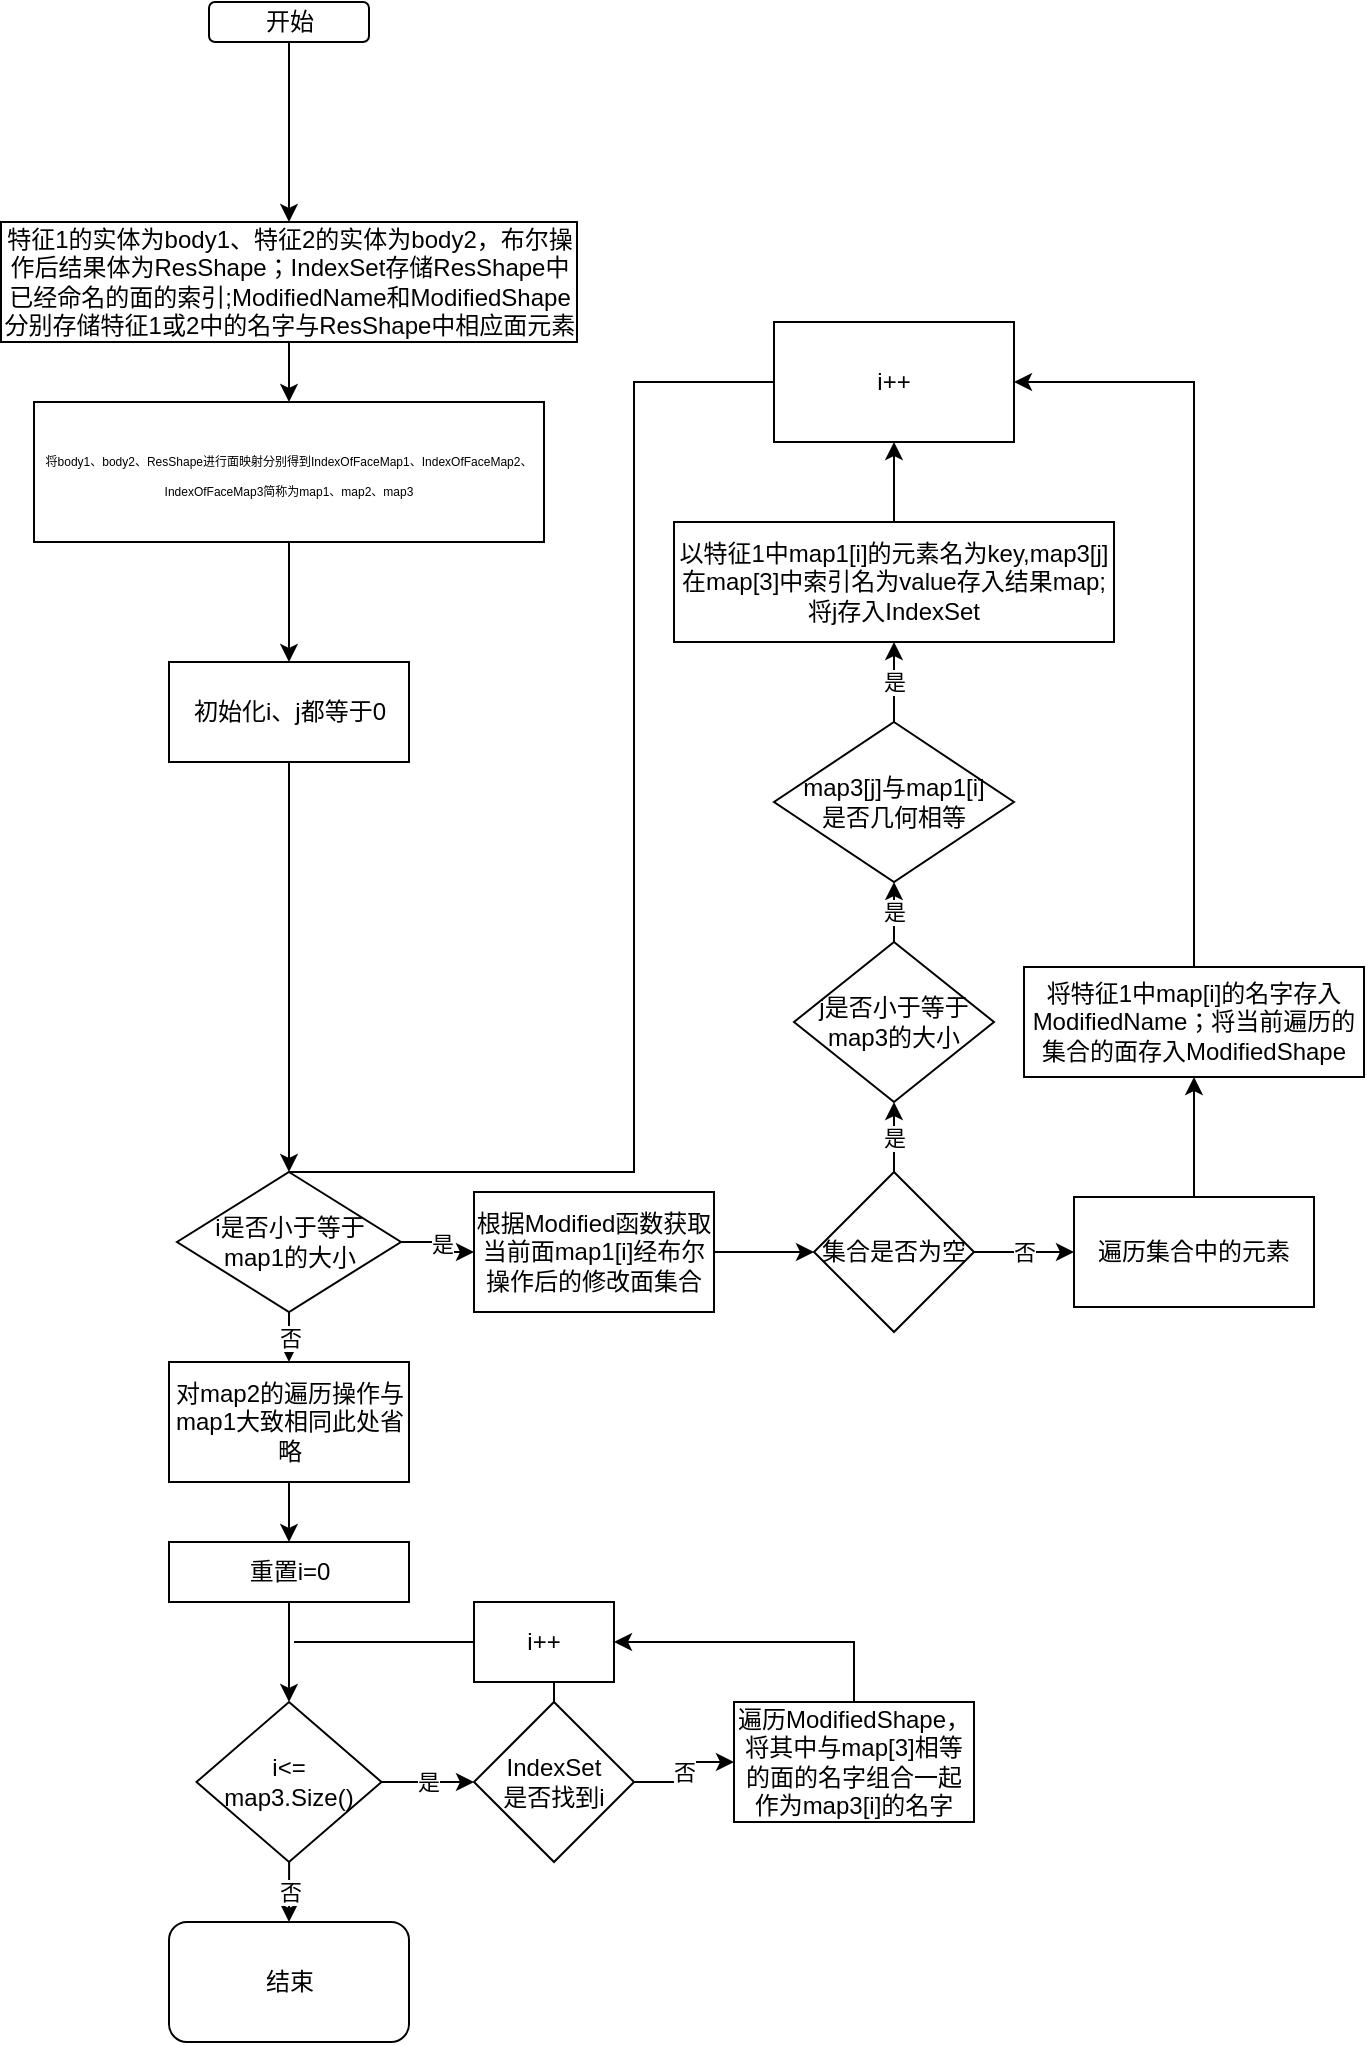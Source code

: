 <mxfile version="21.0.8" type="github">
  <diagram name="第 1 页" id="_Mh3rlw3rDL7OMKS7EPb">
    <mxGraphModel dx="1981" dy="1748" grid="1" gridSize="10" guides="1" tooltips="1" connect="1" arrows="1" fold="1" page="1" pageScale="1" pageWidth="827" pageHeight="1169" math="0" shadow="0">
      <root>
        <mxCell id="0" />
        <mxCell id="1" parent="0" />
        <mxCell id="zeZFywTTIwXV4-_s_FP3-36" style="edgeStyle=orthogonalEdgeStyle;rounded=0;orthogonalLoop=1;jettySize=auto;html=1;entryX=0.5;entryY=0;entryDx=0;entryDy=0;" edge="1" parent="1" source="zeZFywTTIwXV4-_s_FP3-1" target="zeZFywTTIwXV4-_s_FP3-35">
          <mxGeometry relative="1" as="geometry" />
        </mxCell>
        <mxCell id="zeZFywTTIwXV4-_s_FP3-1" value="开始" style="rounded=1;whiteSpace=wrap;html=1;" vertex="1" parent="1">
          <mxGeometry x="-32.5" y="-170" width="80" height="20" as="geometry" />
        </mxCell>
        <mxCell id="zeZFywTTIwXV4-_s_FP3-10" style="edgeStyle=orthogonalEdgeStyle;rounded=0;orthogonalLoop=1;jettySize=auto;html=1;entryX=0.5;entryY=0;entryDx=0;entryDy=0;" edge="1" parent="1" source="zeZFywTTIwXV4-_s_FP3-3" target="zeZFywTTIwXV4-_s_FP3-9">
          <mxGeometry relative="1" as="geometry" />
        </mxCell>
        <mxCell id="zeZFywTTIwXV4-_s_FP3-3" value="&lt;font style=&quot;font-size: 6px;&quot;&gt;将body1、body2、ResShape进行面映射分别得到IndexOfFaceMap1、IndexOfFaceMap2、IndexOfFaceMap3简称为map1、map2、map3&lt;/font&gt;" style="rounded=0;whiteSpace=wrap;html=1;" vertex="1" parent="1">
          <mxGeometry x="-120" y="30" width="255" height="70" as="geometry" />
        </mxCell>
        <mxCell id="zeZFywTTIwXV4-_s_FP3-13" value="否" style="edgeStyle=orthogonalEdgeStyle;rounded=0;orthogonalLoop=1;jettySize=auto;html=1;entryX=0.5;entryY=0;entryDx=0;entryDy=0;" edge="1" parent="1" source="zeZFywTTIwXV4-_s_FP3-5" target="zeZFywTTIwXV4-_s_FP3-46">
          <mxGeometry relative="1" as="geometry">
            <mxPoint x="7.5" y="555" as="targetPoint" />
          </mxGeometry>
        </mxCell>
        <mxCell id="zeZFywTTIwXV4-_s_FP3-14" value="是" style="edgeStyle=orthogonalEdgeStyle;rounded=0;orthogonalLoop=1;jettySize=auto;html=1;entryX=0;entryY=0.5;entryDx=0;entryDy=0;" edge="1" parent="1" source="zeZFywTTIwXV4-_s_FP3-5" target="zeZFywTTIwXV4-_s_FP3-16">
          <mxGeometry relative="1" as="geometry">
            <mxPoint x="100" y="455" as="targetPoint" />
          </mxGeometry>
        </mxCell>
        <mxCell id="zeZFywTTIwXV4-_s_FP3-5" value="i是否小于等于&lt;br&gt;map1的大小" style="rhombus;whiteSpace=wrap;html=1;" vertex="1" parent="1">
          <mxGeometry x="-48.5" y="415" width="112" height="70" as="geometry" />
        </mxCell>
        <mxCell id="zeZFywTTIwXV4-_s_FP3-7" style="edgeStyle=orthogonalEdgeStyle;rounded=0;orthogonalLoop=1;jettySize=auto;html=1;exitX=0.5;exitY=1;exitDx=0;exitDy=0;" edge="1" parent="1" source="zeZFywTTIwXV4-_s_FP3-1" target="zeZFywTTIwXV4-_s_FP3-1">
          <mxGeometry relative="1" as="geometry" />
        </mxCell>
        <mxCell id="zeZFywTTIwXV4-_s_FP3-12" style="edgeStyle=orthogonalEdgeStyle;rounded=0;orthogonalLoop=1;jettySize=auto;html=1;entryX=0.5;entryY=0;entryDx=0;entryDy=0;" edge="1" parent="1" source="zeZFywTTIwXV4-_s_FP3-9" target="zeZFywTTIwXV4-_s_FP3-5">
          <mxGeometry relative="1" as="geometry" />
        </mxCell>
        <mxCell id="zeZFywTTIwXV4-_s_FP3-9" value="初始化i、j都等于0" style="rounded=0;whiteSpace=wrap;html=1;" vertex="1" parent="1">
          <mxGeometry x="-52.5" y="160" width="120" height="50" as="geometry" />
        </mxCell>
        <mxCell id="zeZFywTTIwXV4-_s_FP3-17" style="edgeStyle=orthogonalEdgeStyle;rounded=0;orthogonalLoop=1;jettySize=auto;html=1;entryX=0;entryY=0.5;entryDx=0;entryDy=0;" edge="1" parent="1" source="zeZFywTTIwXV4-_s_FP3-16" target="zeZFywTTIwXV4-_s_FP3-18">
          <mxGeometry relative="1" as="geometry">
            <mxPoint x="260" y="455" as="targetPoint" />
          </mxGeometry>
        </mxCell>
        <mxCell id="zeZFywTTIwXV4-_s_FP3-16" value="根据Modified函数获取当前面map1[i]经布尔操作后的修改面集合" style="rounded=0;whiteSpace=wrap;html=1;" vertex="1" parent="1">
          <mxGeometry x="100" y="425" width="120" height="60" as="geometry" />
        </mxCell>
        <mxCell id="zeZFywTTIwXV4-_s_FP3-19" value="否" style="edgeStyle=orthogonalEdgeStyle;rounded=0;orthogonalLoop=1;jettySize=auto;html=1;entryX=0;entryY=0.5;entryDx=0;entryDy=0;" edge="1" parent="1" source="zeZFywTTIwXV4-_s_FP3-18" target="zeZFywTTIwXV4-_s_FP3-20">
          <mxGeometry relative="1" as="geometry">
            <mxPoint x="400" y="455" as="targetPoint" />
          </mxGeometry>
        </mxCell>
        <mxCell id="zeZFywTTIwXV4-_s_FP3-29" value="是" style="edgeStyle=orthogonalEdgeStyle;rounded=0;orthogonalLoop=1;jettySize=auto;html=1;entryX=0.5;entryY=1;entryDx=0;entryDy=0;" edge="1" parent="1" source="zeZFywTTIwXV4-_s_FP3-18" target="zeZFywTTIwXV4-_s_FP3-28">
          <mxGeometry relative="1" as="geometry" />
        </mxCell>
        <mxCell id="zeZFywTTIwXV4-_s_FP3-18" value="集合是否为空" style="rhombus;whiteSpace=wrap;html=1;" vertex="1" parent="1">
          <mxGeometry x="270" y="415" width="80" height="80" as="geometry" />
        </mxCell>
        <mxCell id="zeZFywTTIwXV4-_s_FP3-47" style="edgeStyle=orthogonalEdgeStyle;rounded=0;orthogonalLoop=1;jettySize=auto;html=1;entryX=0.5;entryY=1;entryDx=0;entryDy=0;" edge="1" parent="1" source="zeZFywTTIwXV4-_s_FP3-20" target="zeZFywTTIwXV4-_s_FP3-41">
          <mxGeometry relative="1" as="geometry" />
        </mxCell>
        <mxCell id="zeZFywTTIwXV4-_s_FP3-20" value="遍历集合中的元素" style="rounded=0;whiteSpace=wrap;html=1;" vertex="1" parent="1">
          <mxGeometry x="400" y="427.5" width="120" height="55" as="geometry" />
        </mxCell>
        <mxCell id="zeZFywTTIwXV4-_s_FP3-24" style="edgeStyle=orthogonalEdgeStyle;rounded=0;orthogonalLoop=1;jettySize=auto;html=1;entryX=0.5;entryY=1;entryDx=0;entryDy=0;" edge="1" parent="1" source="zeZFywTTIwXV4-_s_FP3-22" target="zeZFywTTIwXV4-_s_FP3-25">
          <mxGeometry relative="1" as="geometry">
            <mxPoint x="310" y="290" as="targetPoint" />
          </mxGeometry>
        </mxCell>
        <mxCell id="zeZFywTTIwXV4-_s_FP3-22" value="以特征1中map1[i]的元素名为key,map3[j]在map[3]中索引名为value存入结果map;&lt;br&gt;将j存入IndexSet" style="rounded=0;whiteSpace=wrap;html=1;" vertex="1" parent="1">
          <mxGeometry x="200" y="90" width="220" height="60" as="geometry" />
        </mxCell>
        <mxCell id="zeZFywTTIwXV4-_s_FP3-25" value="i++" style="rounded=0;whiteSpace=wrap;html=1;" vertex="1" parent="1">
          <mxGeometry x="250" y="-10" width="120" height="60" as="geometry" />
        </mxCell>
        <mxCell id="zeZFywTTIwXV4-_s_FP3-30" value="是" style="edgeStyle=orthogonalEdgeStyle;rounded=0;orthogonalLoop=1;jettySize=auto;html=1;exitX=0.5;exitY=0;exitDx=0;exitDy=0;entryX=0.5;entryY=1;entryDx=0;entryDy=0;" edge="1" parent="1" source="zeZFywTTIwXV4-_s_FP3-28" target="zeZFywTTIwXV4-_s_FP3-32">
          <mxGeometry relative="1" as="geometry">
            <mxPoint x="310" y="250" as="targetPoint" />
          </mxGeometry>
        </mxCell>
        <mxCell id="zeZFywTTIwXV4-_s_FP3-28" value="j是否小于等于&lt;br&gt;map3的大小" style="rhombus;whiteSpace=wrap;html=1;" vertex="1" parent="1">
          <mxGeometry x="260" y="300" width="100" height="80" as="geometry" />
        </mxCell>
        <mxCell id="zeZFywTTIwXV4-_s_FP3-34" value="是" style="edgeStyle=orthogonalEdgeStyle;rounded=0;orthogonalLoop=1;jettySize=auto;html=1;" edge="1" parent="1" source="zeZFywTTIwXV4-_s_FP3-32" target="zeZFywTTIwXV4-_s_FP3-22">
          <mxGeometry relative="1" as="geometry" />
        </mxCell>
        <mxCell id="zeZFywTTIwXV4-_s_FP3-32" value="map3[j]与map1[i]&lt;br&gt;是否几何相等" style="rhombus;whiteSpace=wrap;html=1;" vertex="1" parent="1">
          <mxGeometry x="250" y="190" width="120" height="80" as="geometry" />
        </mxCell>
        <mxCell id="zeZFywTTIwXV4-_s_FP3-37" style="edgeStyle=orthogonalEdgeStyle;rounded=0;orthogonalLoop=1;jettySize=auto;html=1;entryX=0.5;entryY=0;entryDx=0;entryDy=0;" edge="1" parent="1" source="zeZFywTTIwXV4-_s_FP3-35" target="zeZFywTTIwXV4-_s_FP3-3">
          <mxGeometry relative="1" as="geometry" />
        </mxCell>
        <mxCell id="zeZFywTTIwXV4-_s_FP3-35" value="特征1的实体为body1、特征2的实体为body2，布尔操作后结果体为ResShape；IndexSet存储ResShape中已经命名的面的索引;ModifiedName和ModifiedShape分别存储特征1或2中的名字与ResShape中相应面元素" style="rounded=0;whiteSpace=wrap;html=1;" vertex="1" parent="1">
          <mxGeometry x="-136.5" y="-60" width="288" height="60" as="geometry" />
        </mxCell>
        <mxCell id="zeZFywTTIwXV4-_s_FP3-39" value="" style="endArrow=none;html=1;rounded=0;edgeStyle=orthogonalEdgeStyle;entryX=0;entryY=0.5;entryDx=0;entryDy=0;exitX=0.5;exitY=0;exitDx=0;exitDy=0;" edge="1" parent="1" source="zeZFywTTIwXV4-_s_FP3-5" target="zeZFywTTIwXV4-_s_FP3-25">
          <mxGeometry width="50" height="50" relative="1" as="geometry">
            <mxPoint x="100" y="320" as="sourcePoint" />
            <mxPoint x="150" y="270" as="targetPoint" />
            <Array as="points">
              <mxPoint x="180" y="415" />
              <mxPoint x="180" y="20" />
            </Array>
          </mxGeometry>
        </mxCell>
        <mxCell id="zeZFywTTIwXV4-_s_FP3-42" style="edgeStyle=orthogonalEdgeStyle;rounded=0;orthogonalLoop=1;jettySize=auto;html=1;entryX=1;entryY=0.5;entryDx=0;entryDy=0;" edge="1" parent="1" source="zeZFywTTIwXV4-_s_FP3-41" target="zeZFywTTIwXV4-_s_FP3-25">
          <mxGeometry relative="1" as="geometry">
            <Array as="points">
              <mxPoint x="460" y="20" />
            </Array>
          </mxGeometry>
        </mxCell>
        <mxCell id="zeZFywTTIwXV4-_s_FP3-41" value="将特征1中map[i]的名字存入ModifiedName；将当前遍历的集合的面存入ModifiedShape" style="rounded=0;whiteSpace=wrap;html=1;" vertex="1" parent="1">
          <mxGeometry x="375" y="312.5" width="170" height="55" as="geometry" />
        </mxCell>
        <mxCell id="zeZFywTTIwXV4-_s_FP3-48" style="edgeStyle=orthogonalEdgeStyle;rounded=0;orthogonalLoop=1;jettySize=auto;html=1;entryX=0.5;entryY=0;entryDx=0;entryDy=0;" edge="1" parent="1" source="zeZFywTTIwXV4-_s_FP3-46" target="zeZFywTTIwXV4-_s_FP3-49">
          <mxGeometry relative="1" as="geometry">
            <mxPoint x="7.5" y="610" as="targetPoint" />
          </mxGeometry>
        </mxCell>
        <mxCell id="zeZFywTTIwXV4-_s_FP3-46" value="对map2的遍历操作与map1大致相同此处省略" style="rounded=0;whiteSpace=wrap;html=1;" vertex="1" parent="1">
          <mxGeometry x="-52.5" y="510" width="120" height="60" as="geometry" />
        </mxCell>
        <mxCell id="zeZFywTTIwXV4-_s_FP3-50" style="edgeStyle=orthogonalEdgeStyle;rounded=0;orthogonalLoop=1;jettySize=auto;html=1;entryX=0.5;entryY=0;entryDx=0;entryDy=0;" edge="1" parent="1" source="zeZFywTTIwXV4-_s_FP3-49" target="zeZFywTTIwXV4-_s_FP3-51">
          <mxGeometry relative="1" as="geometry">
            <mxPoint x="7.5" y="670" as="targetPoint" />
          </mxGeometry>
        </mxCell>
        <mxCell id="zeZFywTTIwXV4-_s_FP3-49" value="重置i=0" style="rounded=0;whiteSpace=wrap;html=1;" vertex="1" parent="1">
          <mxGeometry x="-52.5" y="600" width="120" height="30" as="geometry" />
        </mxCell>
        <mxCell id="zeZFywTTIwXV4-_s_FP3-52" value="是" style="edgeStyle=orthogonalEdgeStyle;rounded=0;orthogonalLoop=1;jettySize=auto;html=1;entryX=0;entryY=0.5;entryDx=0;entryDy=0;" edge="1" parent="1" source="zeZFywTTIwXV4-_s_FP3-51" target="zeZFywTTIwXV4-_s_FP3-54">
          <mxGeometry relative="1" as="geometry">
            <mxPoint x="80" y="700" as="targetPoint" />
          </mxGeometry>
        </mxCell>
        <mxCell id="zeZFywTTIwXV4-_s_FP3-61" value="否" style="edgeStyle=orthogonalEdgeStyle;rounded=0;orthogonalLoop=1;jettySize=auto;html=1;entryX=0.5;entryY=0;entryDx=0;entryDy=0;" edge="1" parent="1" source="zeZFywTTIwXV4-_s_FP3-51" target="zeZFywTTIwXV4-_s_FP3-60">
          <mxGeometry relative="1" as="geometry" />
        </mxCell>
        <mxCell id="zeZFywTTIwXV4-_s_FP3-51" value="i&amp;lt;=&lt;br&gt;map3.Size()" style="rhombus;whiteSpace=wrap;html=1;" vertex="1" parent="1">
          <mxGeometry x="-38.75" y="680" width="92.5" height="80" as="geometry" />
        </mxCell>
        <mxCell id="zeZFywTTIwXV4-_s_FP3-55" value="否" style="edgeStyle=orthogonalEdgeStyle;rounded=0;orthogonalLoop=1;jettySize=auto;html=1;entryX=0;entryY=0.5;entryDx=0;entryDy=0;" edge="1" parent="1" source="zeZFywTTIwXV4-_s_FP3-54" target="zeZFywTTIwXV4-_s_FP3-56">
          <mxGeometry relative="1" as="geometry">
            <mxPoint x="230" y="700" as="targetPoint" />
          </mxGeometry>
        </mxCell>
        <mxCell id="zeZFywTTIwXV4-_s_FP3-62" style="edgeStyle=orthogonalEdgeStyle;rounded=0;orthogonalLoop=1;jettySize=auto;html=1;entryX=0.5;entryY=1;entryDx=0;entryDy=0;" edge="1" parent="1" source="zeZFywTTIwXV4-_s_FP3-54" target="zeZFywTTIwXV4-_s_FP3-58">
          <mxGeometry relative="1" as="geometry" />
        </mxCell>
        <mxCell id="zeZFywTTIwXV4-_s_FP3-54" value="IndexSet&lt;br&gt;是否找到i" style="rhombus;whiteSpace=wrap;html=1;" vertex="1" parent="1">
          <mxGeometry x="100" y="680" width="80" height="80" as="geometry" />
        </mxCell>
        <mxCell id="zeZFywTTIwXV4-_s_FP3-63" style="edgeStyle=orthogonalEdgeStyle;rounded=0;orthogonalLoop=1;jettySize=auto;html=1;entryX=1;entryY=0.5;entryDx=0;entryDy=0;" edge="1" parent="1" source="zeZFywTTIwXV4-_s_FP3-56" target="zeZFywTTIwXV4-_s_FP3-58">
          <mxGeometry relative="1" as="geometry">
            <Array as="points">
              <mxPoint x="290" y="650" />
            </Array>
          </mxGeometry>
        </mxCell>
        <mxCell id="zeZFywTTIwXV4-_s_FP3-56" value="遍历ModifiedShape，将其中与map[3]相等的面的名字组合一起作为map3[i]的名字" style="rounded=0;whiteSpace=wrap;html=1;" vertex="1" parent="1">
          <mxGeometry x="230" y="680" width="120" height="60" as="geometry" />
        </mxCell>
        <mxCell id="zeZFywTTIwXV4-_s_FP3-58" value="i++" style="rounded=0;whiteSpace=wrap;html=1;" vertex="1" parent="1">
          <mxGeometry x="100" y="630" width="70" height="40" as="geometry" />
        </mxCell>
        <mxCell id="zeZFywTTIwXV4-_s_FP3-60" value="结束" style="rounded=1;whiteSpace=wrap;html=1;" vertex="1" parent="1">
          <mxGeometry x="-52.5" y="790" width="120" height="60" as="geometry" />
        </mxCell>
        <mxCell id="zeZFywTTIwXV4-_s_FP3-65" value="" style="endArrow=none;html=1;rounded=0;entryX=0;entryY=0.5;entryDx=0;entryDy=0;" edge="1" parent="1" target="zeZFywTTIwXV4-_s_FP3-58">
          <mxGeometry width="50" height="50" relative="1" as="geometry">
            <mxPoint x="10" y="650" as="sourcePoint" />
            <mxPoint x="190" y="810" as="targetPoint" />
          </mxGeometry>
        </mxCell>
      </root>
    </mxGraphModel>
  </diagram>
</mxfile>

